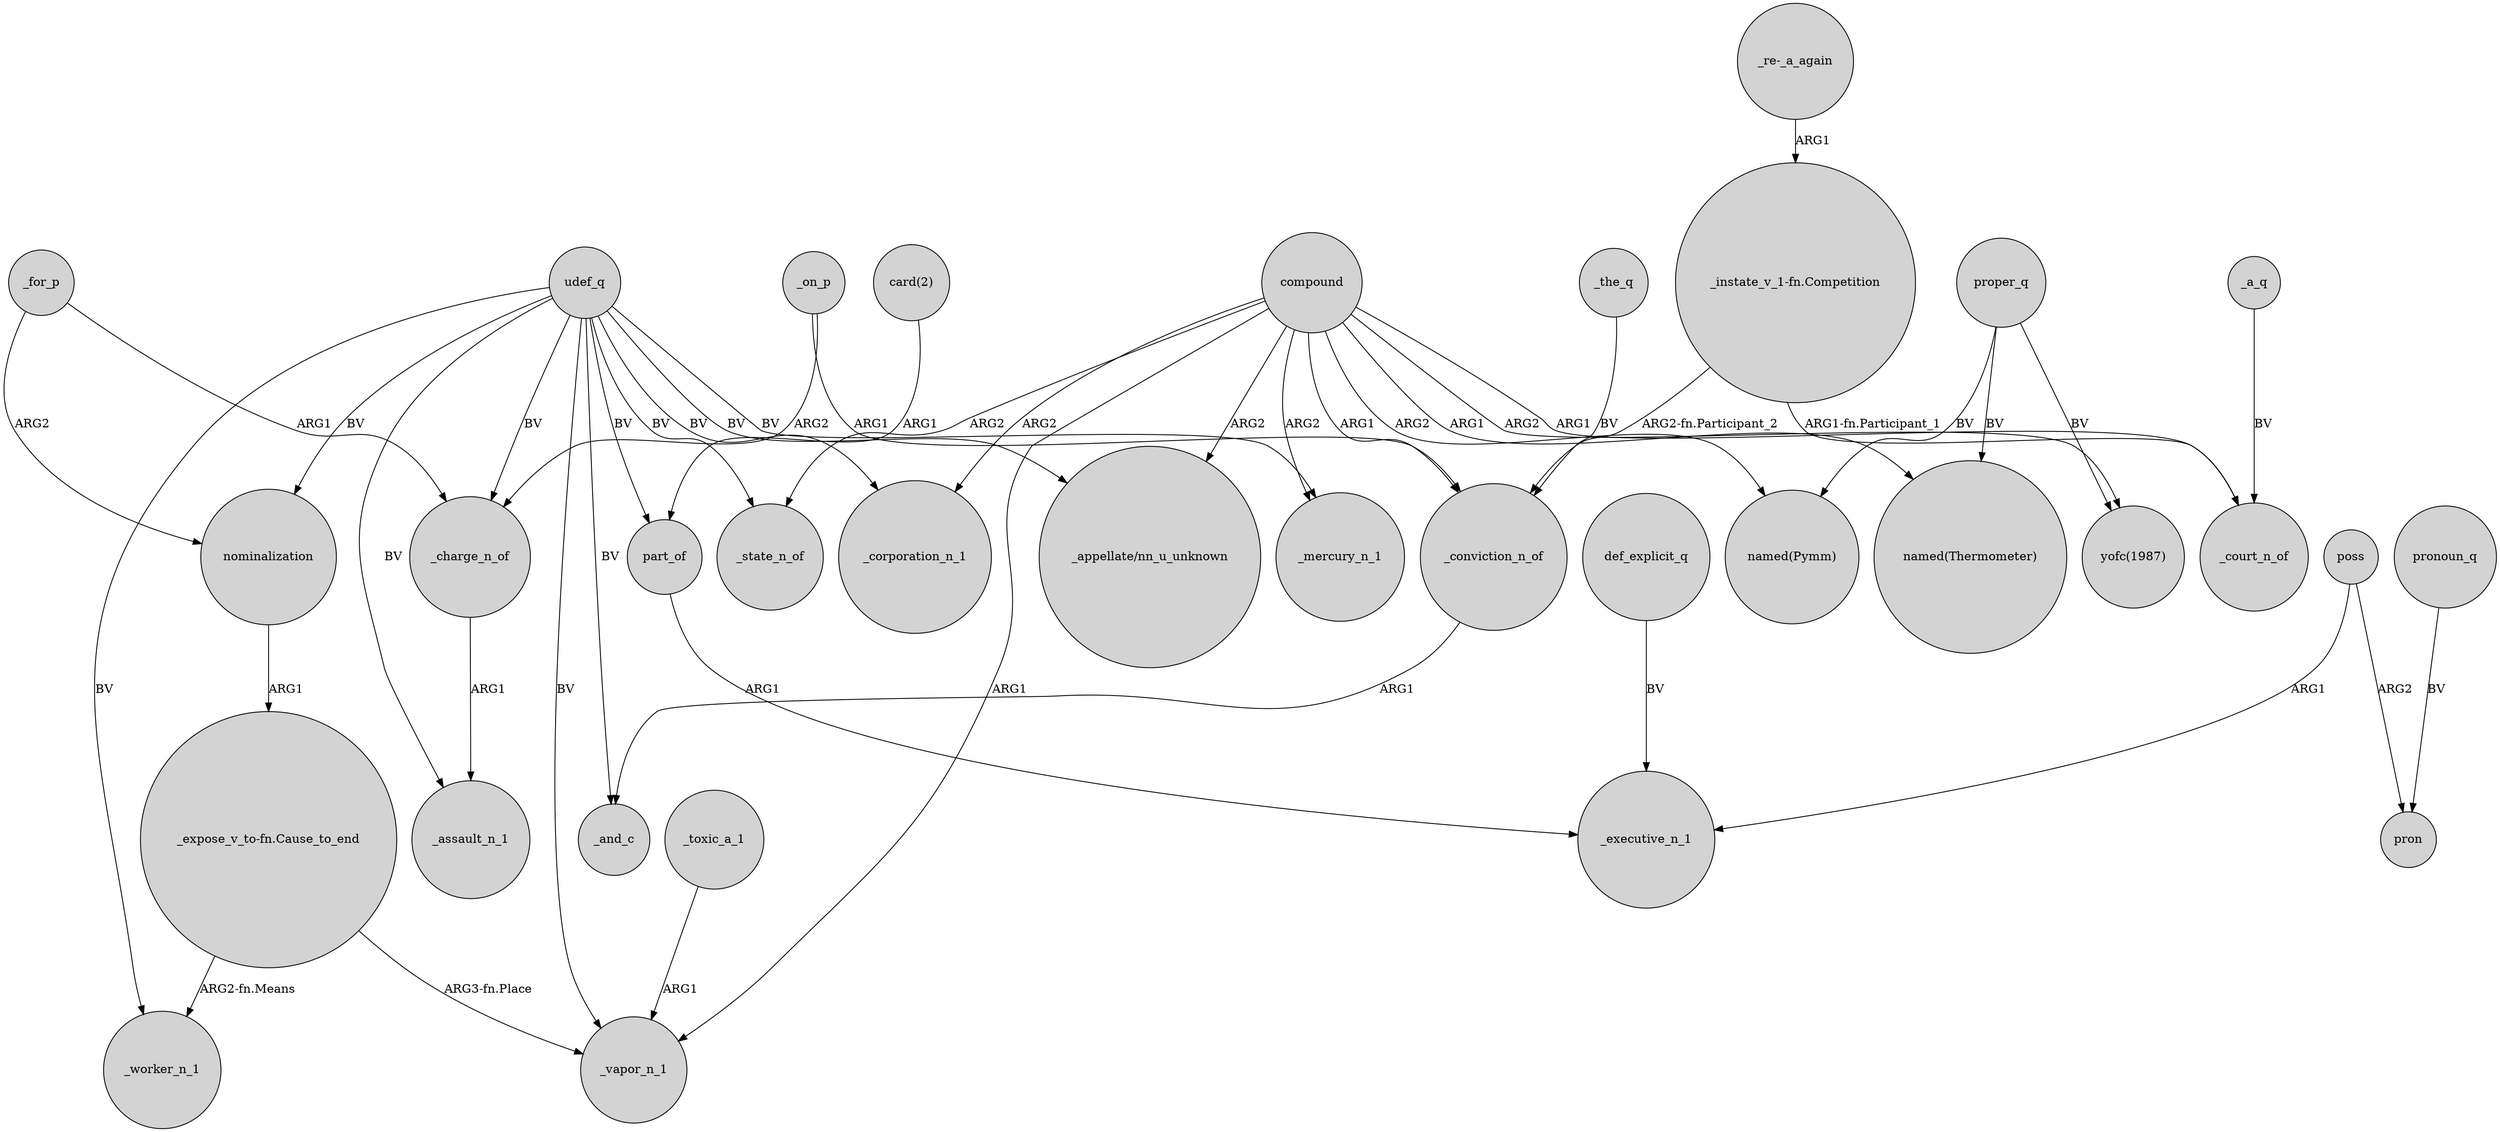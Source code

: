 digraph {
	node [shape=circle style=filled]
	_the_q -> _conviction_n_of [label=BV]
	udef_q -> _assault_n_1 [label=BV]
	"_expose_v_to-fn.Cause_to_end" -> _worker_n_1 [label="ARG2-fn.Means"]
	_conviction_n_of -> _and_c [label=ARG1]
	udef_q -> "_appellate/nn_u_unknown" [label=BV]
	compound -> "named(Pymm)" [label=ARG2]
	udef_q -> part_of [label=BV]
	_a_q -> _court_n_of [label=BV]
	_on_p -> _charge_n_of [label=ARG2]
	udef_q -> nominalization [label=BV]
	"_re-_a_again" -> "_instate_v_1-fn.Competition" [label=ARG1]
	_for_p -> _charge_n_of [label=ARG1]
	_on_p -> _conviction_n_of [label=ARG1]
	compound -> _mercury_n_1 [label=ARG2]
	udef_q -> _and_c [label=BV]
	compound -> "named(Thermometer)" [label=ARG1]
	def_explicit_q -> _executive_n_1 [label=BV]
	"card(2)" -> part_of [label=ARG1]
	"_expose_v_to-fn.Cause_to_end" -> _vapor_n_1 [label="ARG3-fn.Place"]
	compound -> "_appellate/nn_u_unknown" [label=ARG2]
	udef_q -> _state_n_of [label=BV]
	pronoun_q -> pron [label=BV]
	"_instate_v_1-fn.Competition" -> _conviction_n_of [label="ARG2-fn.Participant_2"]
	poss -> pron [label=ARG2]
	proper_q -> "yofc(1987)" [label=BV]
	udef_q -> _worker_n_1 [label=BV]
	poss -> _executive_n_1 [label=ARG1]
	compound -> _court_n_of [label=ARG1]
	compound -> _vapor_n_1 [label=ARG1]
	proper_q -> "named(Thermometer)" [label=BV]
	_for_p -> nominalization [label=ARG2]
	_charge_n_of -> _assault_n_1 [label=ARG1]
	udef_q -> _charge_n_of [label=BV]
	proper_q -> "named(Pymm)" [label=BV]
	compound -> _corporation_n_1 [label=ARG2]
	nominalization -> "_expose_v_to-fn.Cause_to_end" [label=ARG1]
	udef_q -> _corporation_n_1 [label=BV]
	compound -> _state_n_of [label=ARG2]
	compound -> _conviction_n_of [label=ARG1]
	part_of -> _executive_n_1 [label=ARG1]
	udef_q -> _vapor_n_1 [label=BV]
	_toxic_a_1 -> _vapor_n_1 [label=ARG1]
	"_instate_v_1-fn.Competition" -> _court_n_of [label="ARG1-fn.Participant_1"]
	udef_q -> _mercury_n_1 [label=BV]
	compound -> "yofc(1987)" [label=ARG2]
}
